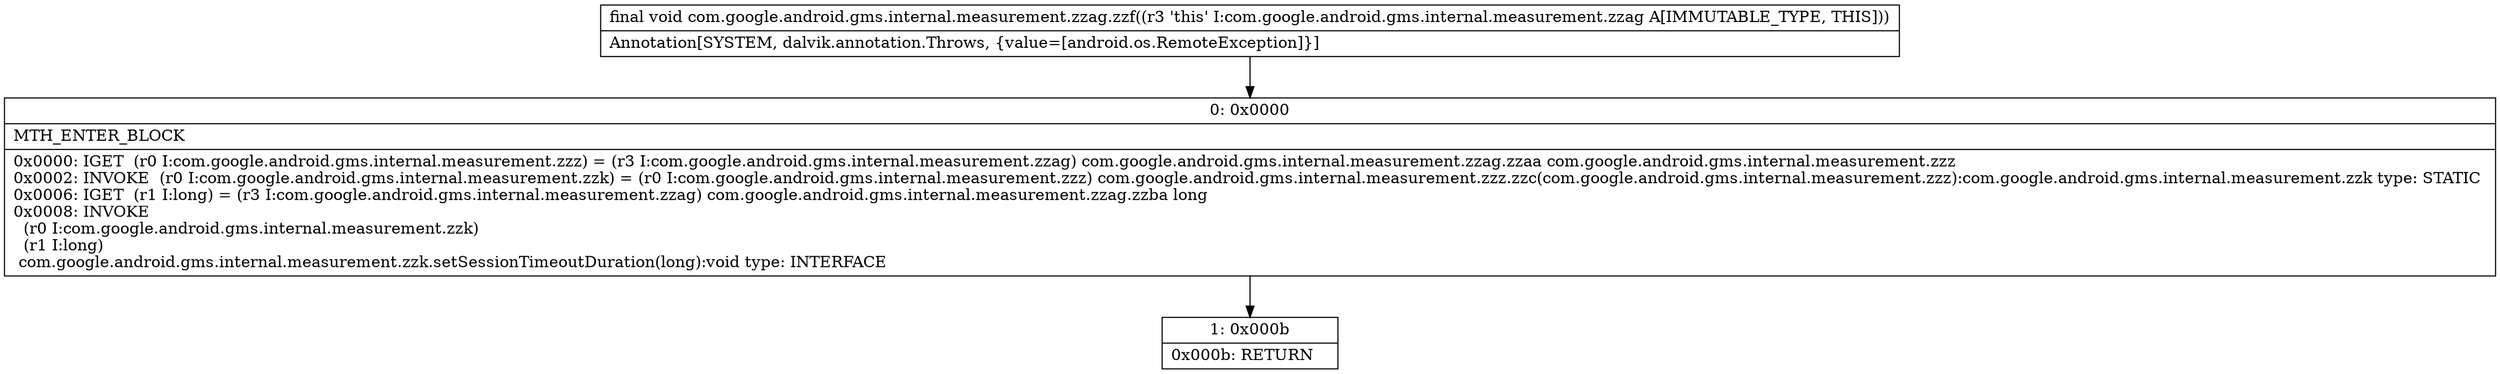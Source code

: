 digraph "CFG forcom.google.android.gms.internal.measurement.zzag.zzf()V" {
Node_0 [shape=record,label="{0\:\ 0x0000|MTH_ENTER_BLOCK\l|0x0000: IGET  (r0 I:com.google.android.gms.internal.measurement.zzz) = (r3 I:com.google.android.gms.internal.measurement.zzag) com.google.android.gms.internal.measurement.zzag.zzaa com.google.android.gms.internal.measurement.zzz \l0x0002: INVOKE  (r0 I:com.google.android.gms.internal.measurement.zzk) = (r0 I:com.google.android.gms.internal.measurement.zzz) com.google.android.gms.internal.measurement.zzz.zzc(com.google.android.gms.internal.measurement.zzz):com.google.android.gms.internal.measurement.zzk type: STATIC \l0x0006: IGET  (r1 I:long) = (r3 I:com.google.android.gms.internal.measurement.zzag) com.google.android.gms.internal.measurement.zzag.zzba long \l0x0008: INVOKE  \l  (r0 I:com.google.android.gms.internal.measurement.zzk)\l  (r1 I:long)\l com.google.android.gms.internal.measurement.zzk.setSessionTimeoutDuration(long):void type: INTERFACE \l}"];
Node_1 [shape=record,label="{1\:\ 0x000b|0x000b: RETURN   \l}"];
MethodNode[shape=record,label="{final void com.google.android.gms.internal.measurement.zzag.zzf((r3 'this' I:com.google.android.gms.internal.measurement.zzag A[IMMUTABLE_TYPE, THIS]))  | Annotation[SYSTEM, dalvik.annotation.Throws, \{value=[android.os.RemoteException]\}]\l}"];
MethodNode -> Node_0;
Node_0 -> Node_1;
}


